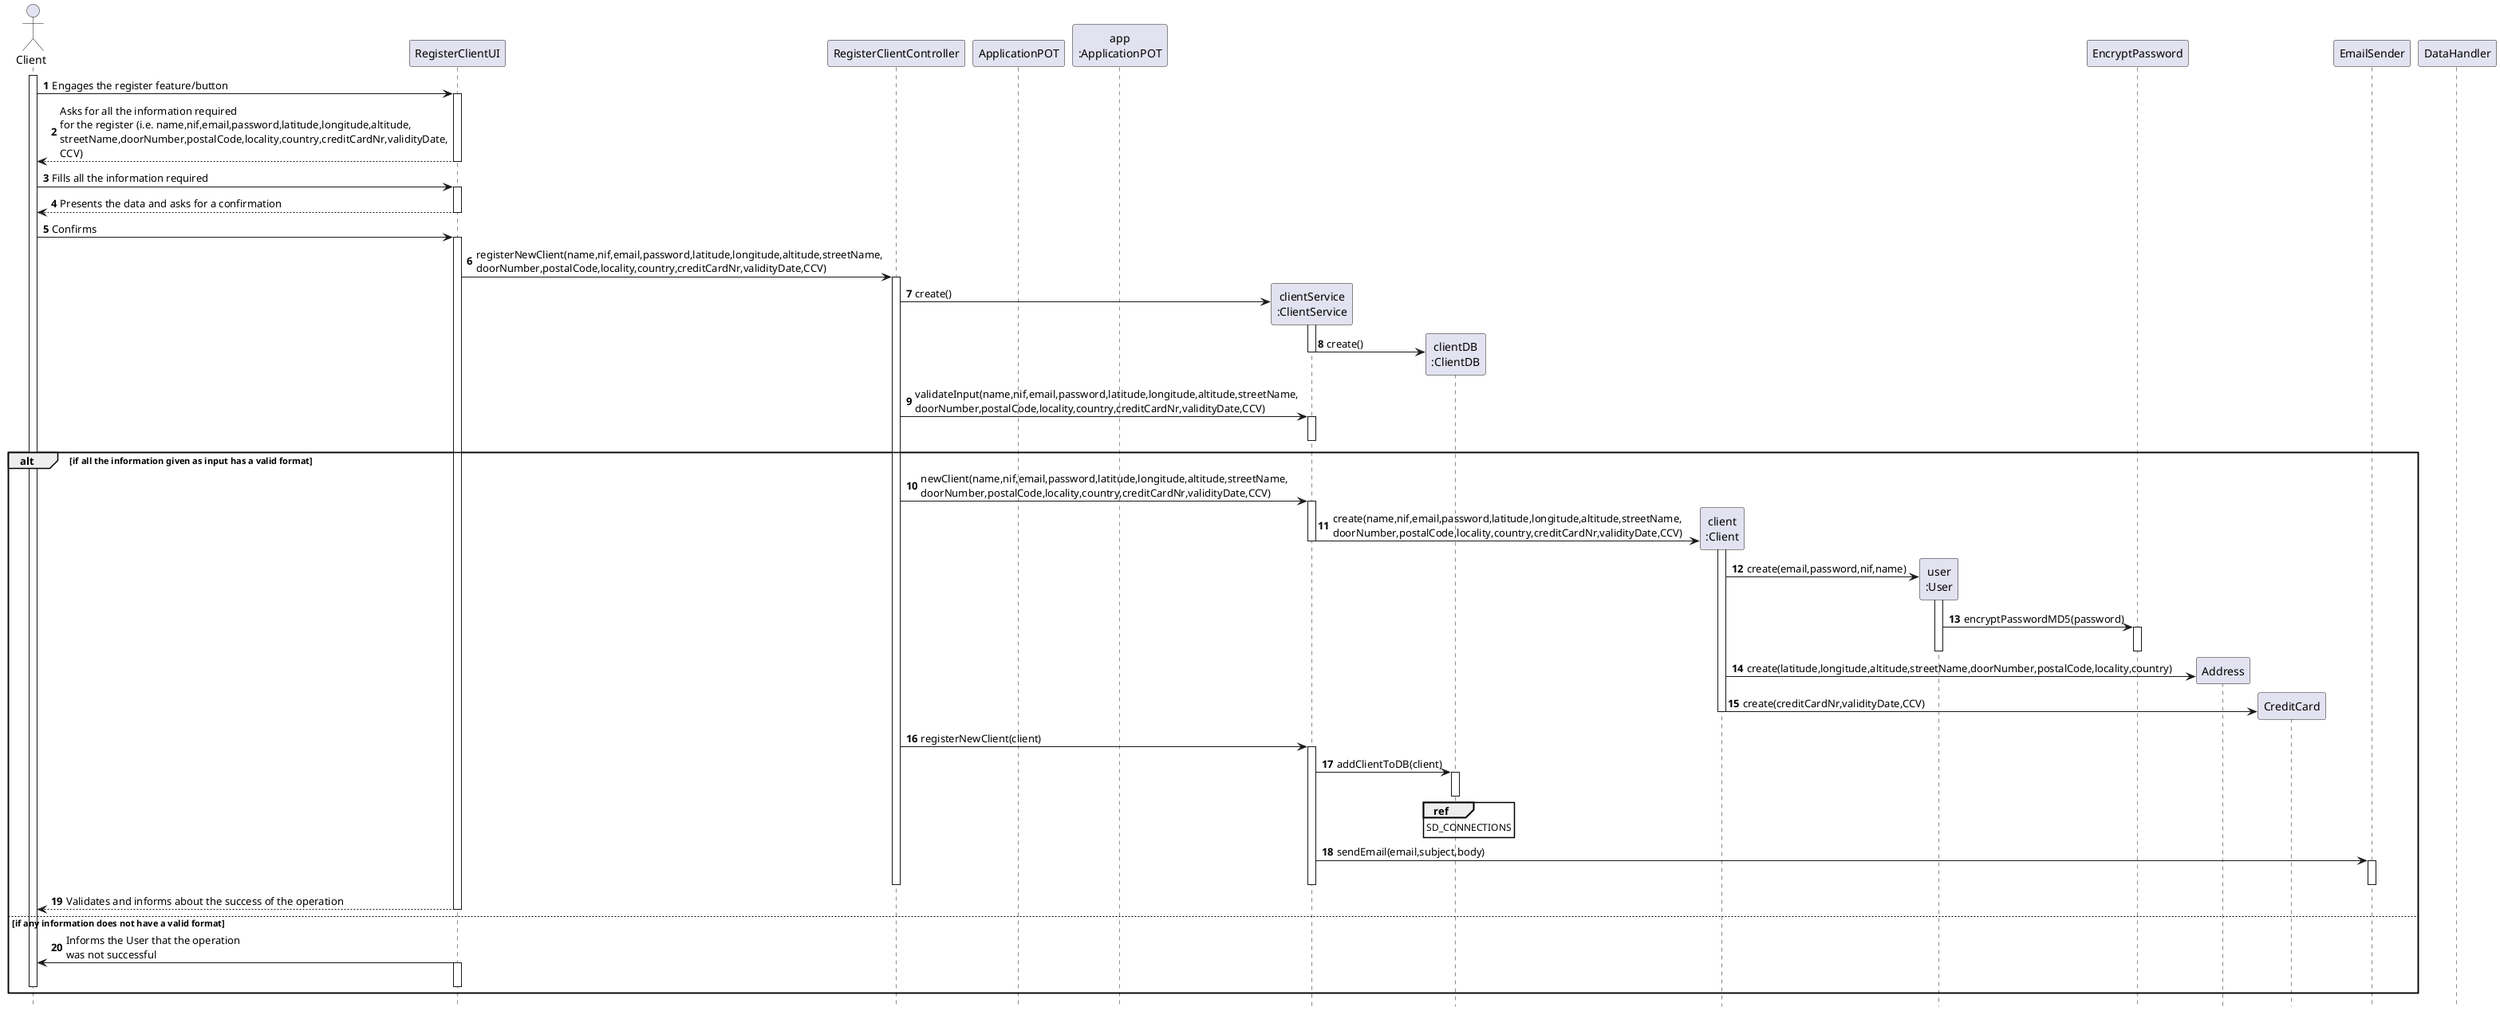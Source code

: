 @startuml
autonumber
hide footbox

actor "Client" as U

participant "RegisterClientUI" as UI
participant "RegisterClientController" as CTRL
participant "ApplicationPOT" as _APP
participant "app\n:ApplicationPOT" as APP
participant "clientService\n:ClientService" as CS
participant "clientDB\n:ClientDB" as UREG

participant "client\n:Client" as USER
participant "user\n:User" as US
participant "EncryptPassword" as EP
participant Address as ADD
participant CreditCard as CC

participant "EmailSender" as ESENDER
participant "DataHandler" as DH

activate U

U -> UI : Engages the register feature/button
activate UI

UI --> U : Asks for all the information required \nfor the register (i.e. name,nif,email,password,latitude,longitude,altitude,\nstreetName,doorNumber,postalCode,locality,country,creditCardNr,validityDate,\nCCV)


deactivate UI
U -> UI : Fills all the information required


activate UI


UI --> U : Presents the data and asks for a confirmation

deactivate UI
U -> UI : Confirms
activate UI
UI -> CTRL : registerNewClient(name,nif,email,password,latitude,longitude,altitude,streetName,\ndoorNumber,postalCode,locality,country,creditCardNr,validityDate,CCV)
activate CTRL
CTRL -> CS** : create()
activate CS
CS -> UREG** : create()
deactivate CS
CTRL -> CS : validateInput(name,nif,email,password,latitude,longitude,altitude,streetName,\ndoorNumber,postalCode,locality,country,creditCardNr,validityDate,CCV)
activate CS
deactivate CS
alt if all the information given as input has a valid format




CTRL -> CS : newClient(name,nif,email,password,latitude,longitude,altitude,streetName,\ndoorNumber,postalCode,locality,country,creditCardNr,validityDate,CCV)
activate CS
CS -> USER** : create(name,nif,email,password,latitude,longitude,altitude,streetName,\ndoorNumber,postalCode,locality,country,creditCardNr,validityDate,CCV)
deactivate CS
activate USER

USER -> US** : create(email,password,nif,name)

activate US
US -> EP : encryptPasswordMD5(password)
activate EP
deactivate EP
deactivate US

USER -> ADD** : create(latitude,longitude,altitude,streetName,doorNumber,postalCode,locality,country)
USER -> CC** : create(creditCardNr,validityDate,CCV)
deactivate USER





CTRL -> CS : registerNewClient(client)
activate CS
CS -> UREG : addClientToDB(client)
ref over UREG
SD_CONNECTIONS
end ref
activate UREG
deactivate UREG

CS -> ESENDER : sendEmail(email,subject,body)
activate ESENDER
deactivate ESENDER





deactivate CS



deactivate CTRL

UI --> U : Validates and informs about the success of the operation
deactivate UI

else if any information does not have a valid format


UI -> U : Informs the User that the operation\nwas not successful
activate UI
deactivate UI
deactivate U

end

@enduml